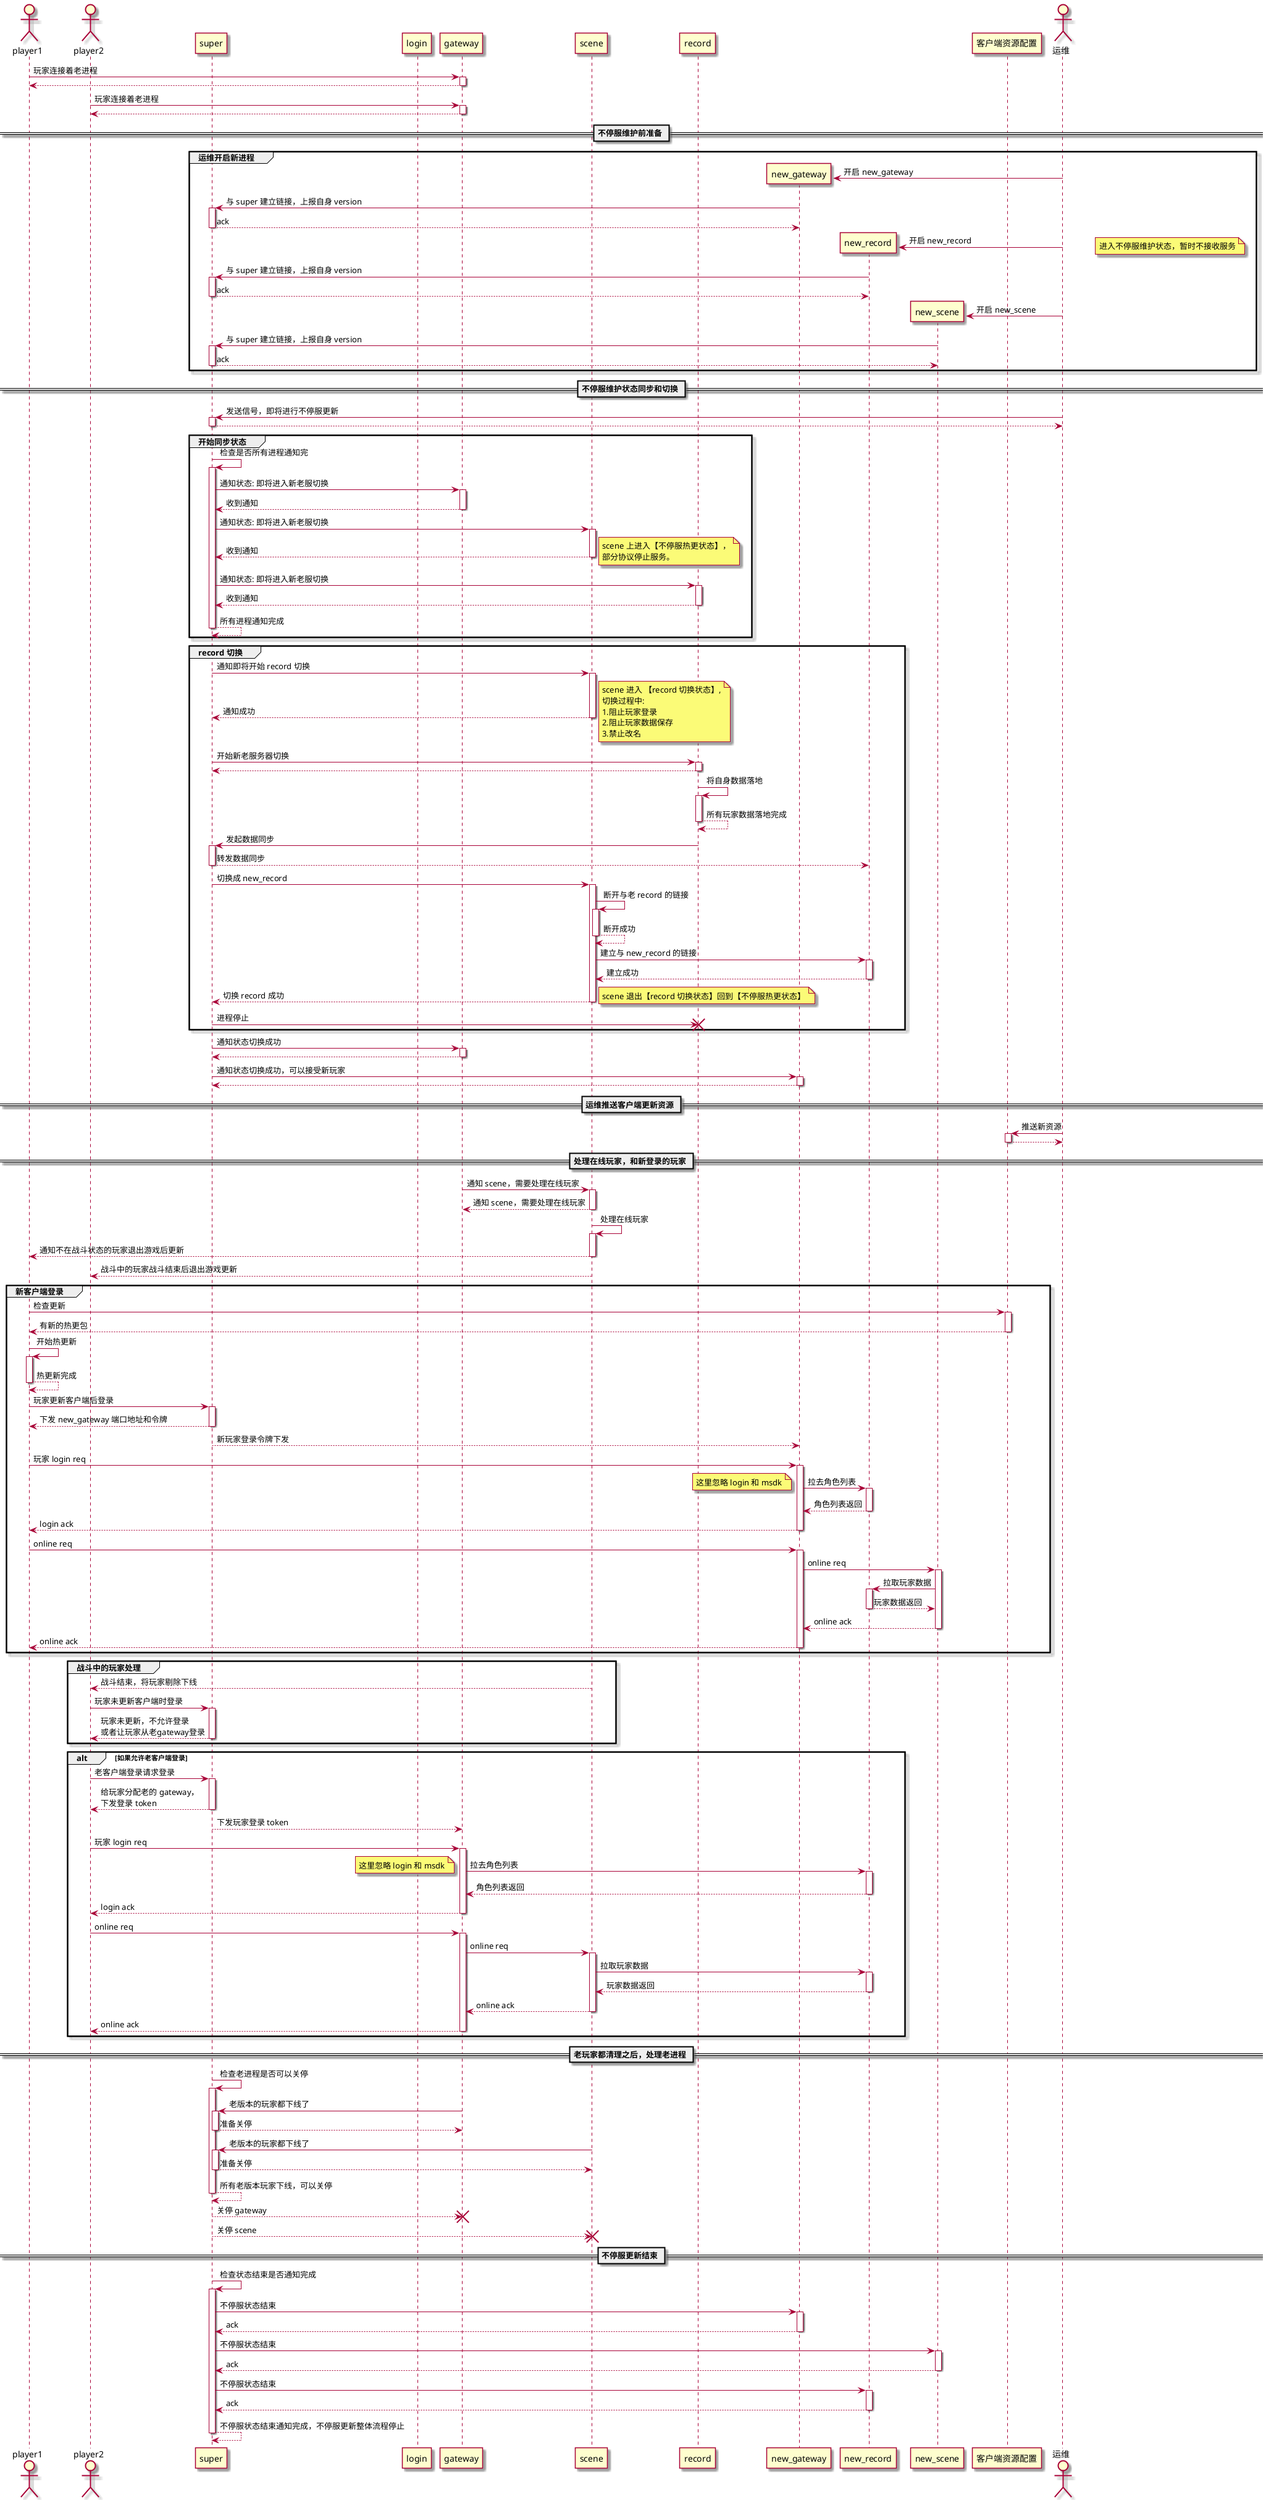 @startuml
' 通用设置
skin rose
autoactivate on

' ===定义角色===
actor player1
actor player2
participant super
participant login

participant gateway
participant scene
participant record

participant new_gateway
participant new_record
participant new_scene

participant 客户端资源配置 as res
actor 运维
' ===定义角色结束===

player1->gateway: 玩家连接着老进程
player1 <-- gateway
player2->gateway: 玩家连接着老进程
player2 <-- gateway

== 不停服维护前准备 ==
group 运维开启新进程
new_gateway <- 运维 **: 开启 new_gateway
new_gateway -> super: 与 super 建立链接，上报自身 version
super --> new_gateway: ack

new_record <- 运维 **: 开启 new_record
note right: 进入不停服维护状态，暂时不接收服务
new_record -> super: 与 super 建立链接，上报自身 version
super --> new_record: ack

new_scene <- 运维 **: 开启 new_scene
new_scene -> super: 与 super 建立链接，上报自身 version
super --> new_scene: ack

end

== 不停服维护状态同步和切换 ==
运维-> super: 发送信号，即将进行不停服更新
super --> 运维

group 开始同步状态
    super -> super: 检查是否所有进程通知完
    super -> gateway: 通知状态: 即将进入新老服切换
    super <-- gateway: 收到通知

    super -> scene: 通知状态: 即将进入新老服切换
    super <-- scene: 收到通知
    note right: scene 上进入【不停服热更状态】，\n部分协议停止服务。

    super -> record: 通知状态: 即将进入新老服切换
    super <-- record: 收到通知

    return 所有进程通知完成
end

group record 切换
    super -> scene: 通知即将开始 record 切换
    super <-- scene: 通知成功
    note right: scene 进入 【record 切换状态】,\n切换过程中:\n1.阻止玩家登录\n2.阻止玩家数据保存\n3.禁止改名

    super -> record: 开始新老服务器切换
    super <-- record
    record -> record: 将自身数据落地
    return 所有玩家数据落地完成

    record -> super: 发起数据同步
    super --> new_record: 转发数据同步

    super -> scene: 切换成 new_record
    scene -> scene: 断开与老 record 的链接
    return 断开成功
    scene -> new_record: 建立与 new_record 的链接
    scene <-- new_record: 建立成功
    super <-- scene: 切换 record 成功
    note right: scene 退出【record 切换状态】回到【不停服热更状态】
    super -> record !!: 进程停止
end

super -> gateway: 通知状态切换成功
super <-- gateway
super -> new_gateway: 通知状态切换成功，可以接受新玩家
super <-- new_gateway

== 运维推送客户端更新资源 ==

运维 -> res: 推送新资源
res --> 运维


== 处理在线玩家，和新登录的玩家 ==
gateway -> scene: 通知 scene，需要处理在线玩家
gateway <-- scene: 通知 scene，需要处理在线玩家
scene -> scene : 处理在线玩家
scene --> player1: 通知不在战斗状态的玩家退出游戏后更新
scene --> player2: 战斗中的玩家战斗结束后退出游戏更新
'return 处理完成

group 新客户端登录
    ' 连 super
    player1 -> res: 检查更新
    player1 <-- res: 有新的热更包
    player1 -> player1: 开始热更新
    return 热更新完成
    player1->super: 玩家更新客户端后登录
    player1 <-- super: 下发 new_gateway 端口地址和令牌
    super --> new_gateway: 新玩家登录令牌下发

    ' 连 gateway LoginGateReq
    player1 -> new_gateway: 玩家 login req
    new_gateway -> new_record: 拉去角色列表
    note left: 这里忽略 login 和 msdk
    new_record --> new_gateway: 角色列表返回
    new_gateway --> player1: login ack

    ' 玩家上线 Online
    player1 -> new_gateway: online req
    new_gateway -> new_scene: online req
    new_scene -> new_record: 拉取玩家数据
    new_record --> new_scene: 玩家数据返回
    new_scene --> new_gateway: online ack
    new_gateway -->player1: online ack
end

group 战斗中的玩家处理
    scene --> player2: 战斗结束，将玩家剔除下线
    player2 -> super: 玩家未更新客户端时登录
    player2 <-- super: 玩家未更新，不允许登录\n或者让玩家从老gateway登录
end

alt 如果允许老客户端登录
    ' 连 super
    player2 -> super: 老客户端登录请求登录
    player2 <-- super: 给玩家分配老的 gateway，\n下发登录 token
    super --> gateway: 下发玩家登录 token

    ' 连 gateway LoginGateReq
    player2 -> gateway: 玩家 login req
    gateway -> new_record: 拉去角色列表
    note left: 这里忽略 login 和 msdk
    new_record --> gateway: 角色列表返回
    gateway --> player2: login ack

    ' 玩家上线 Online
    player2 -> gateway: online req
    gateway -> scene: online req
    scene -> new_record: 拉取玩家数据
    new_record --> scene: 玩家数据返回
    scene --> gateway: online ack
    gateway -->player2: online ack
end

== 老玩家都清理之后，处理老进程 ==

super -> super: 检查老进程是否可以关停
gateway -> super: 老版本的玩家都下线了
super --> gateway: 准备关停

scene -> super: 老版本的玩家都下线了
super --> scene: 准备关停
return 所有老版本玩家下线，可以关停
super --> gateway!!: 关停 gateway
super --> scene!!: 关停 scene


== 不停服更新结束 ==
super -> super: 检查状态结束是否通知完成
super -> new_gateway: 不停服状态结束
super <-- new_gateway: ack
super -> new_scene: 不停服状态结束
super <-- new_scene: ack
super -> new_record: 不停服状态结束
super <-- new_record: ack
return 不停服状态结束通知完成，不停服更新整体流程停止
@enduml